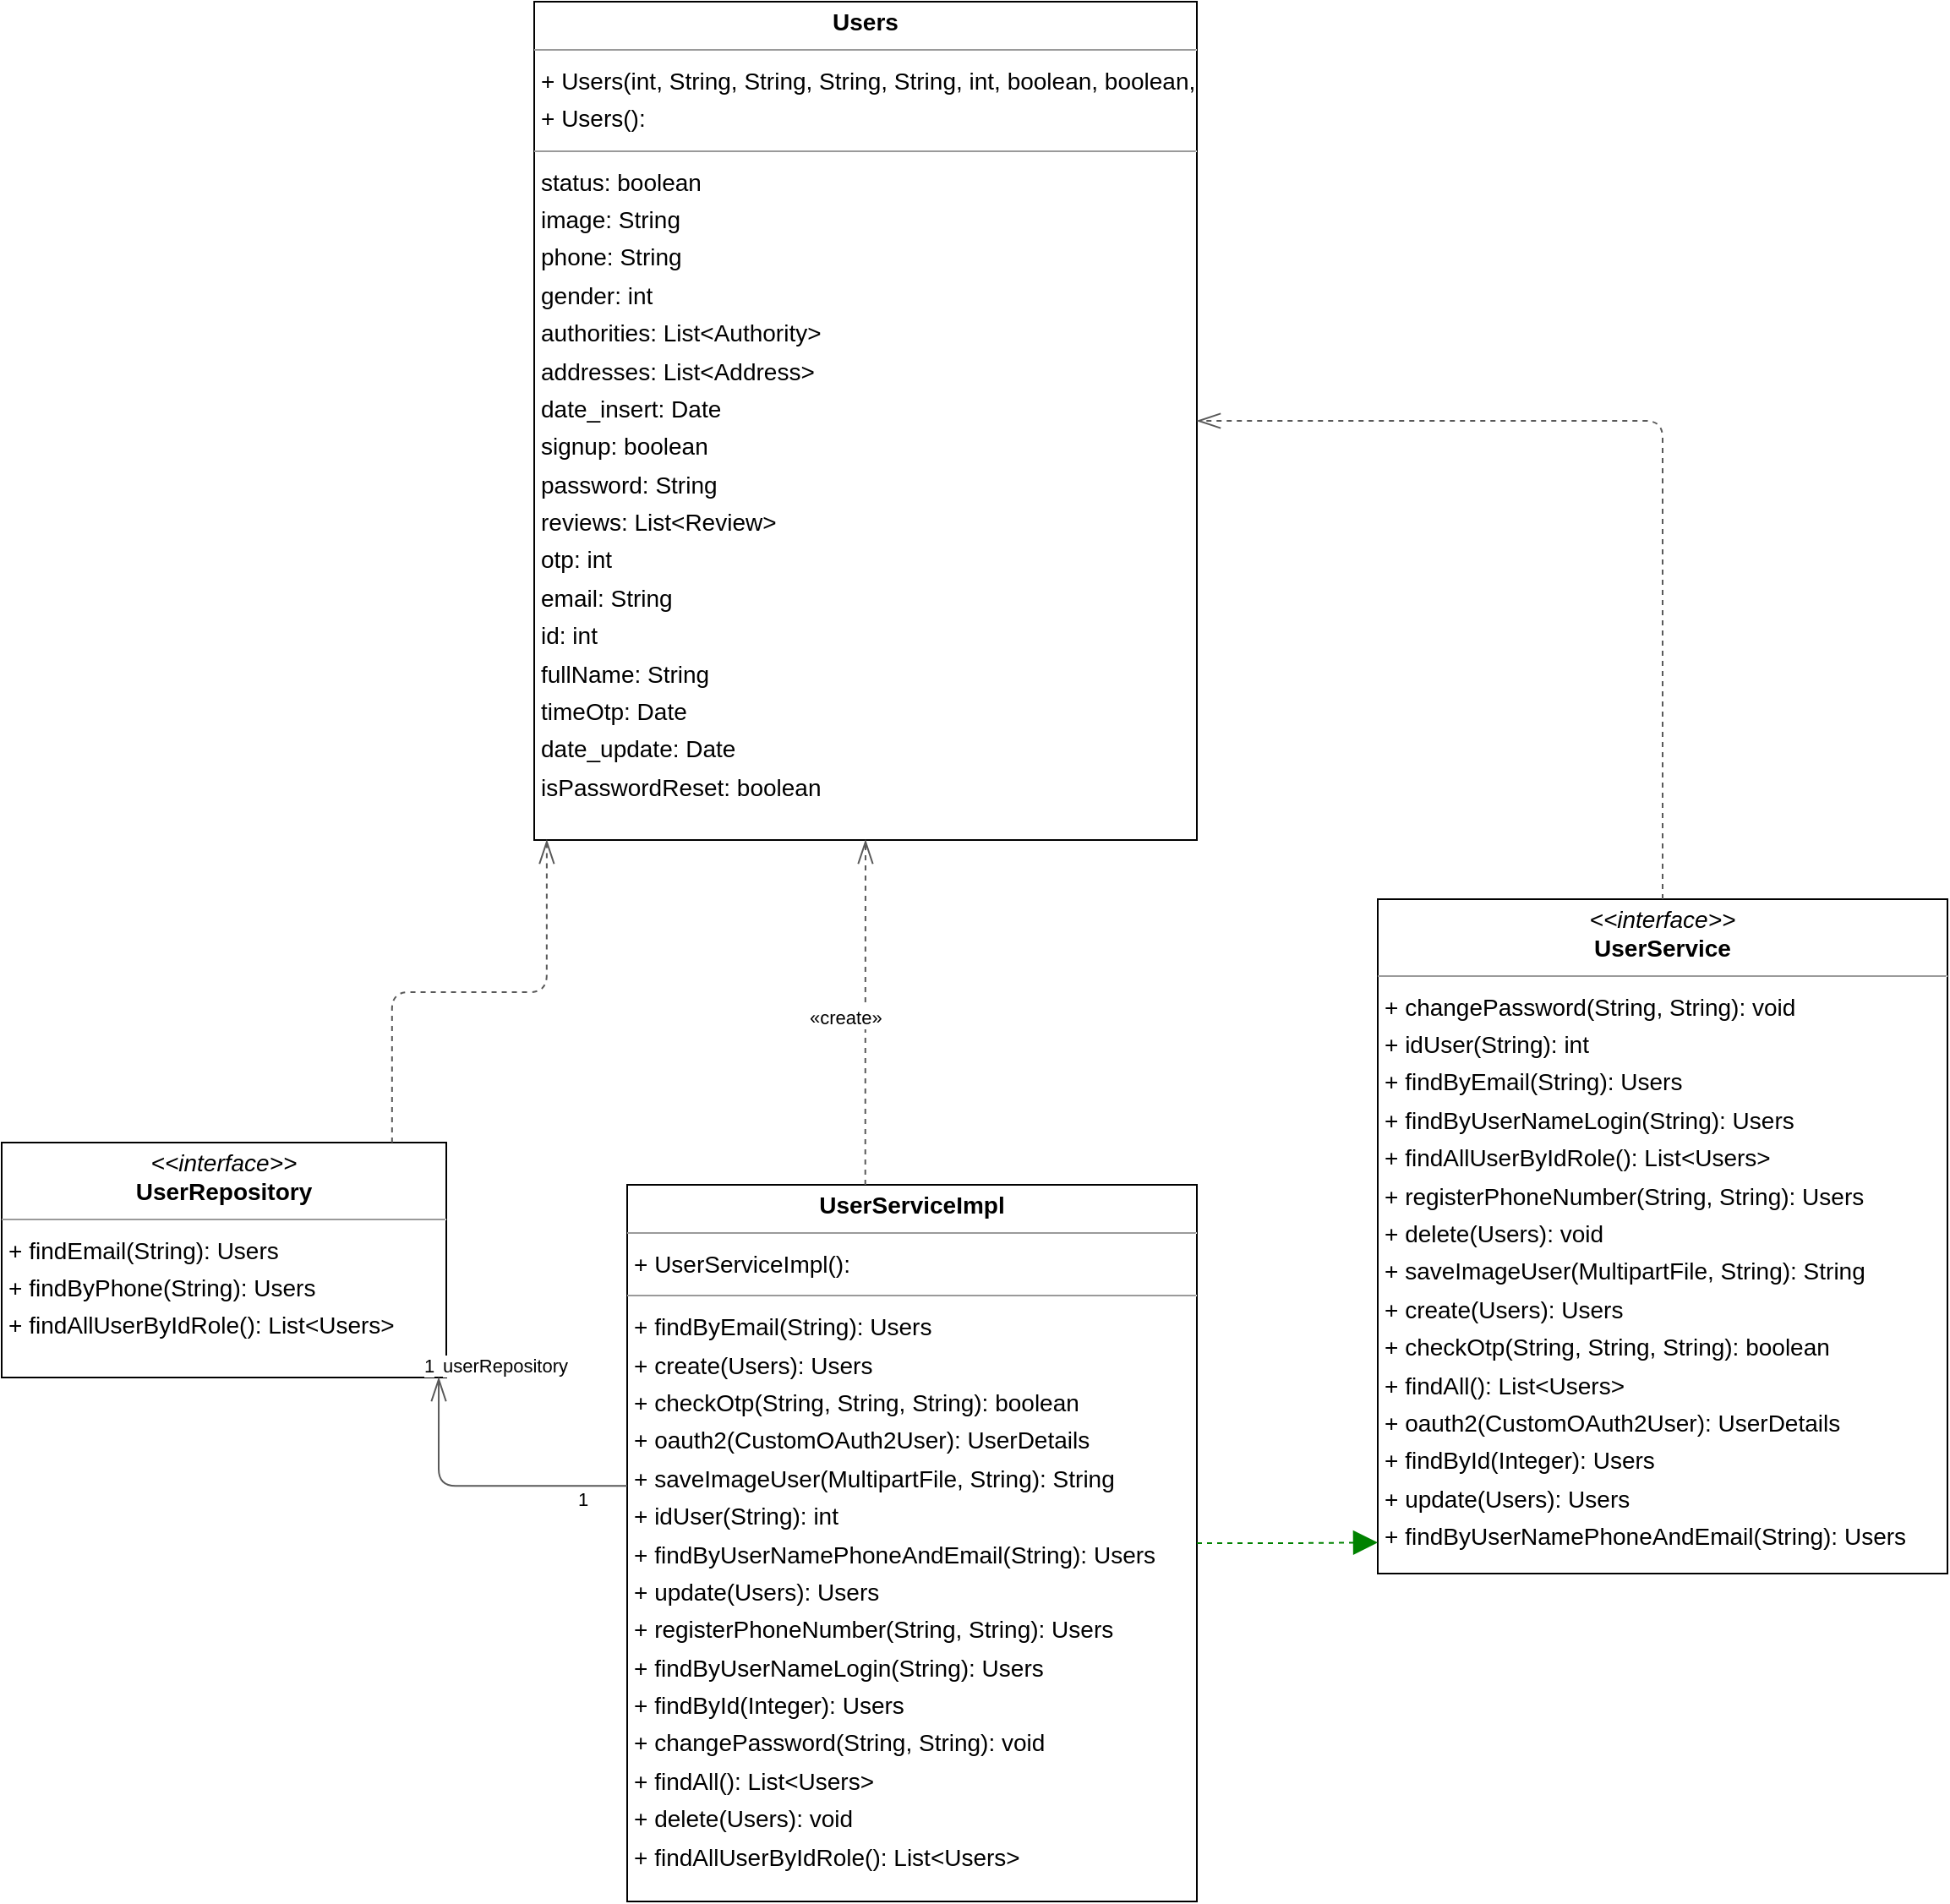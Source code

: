 <mxGraphModel dx="0" dy="0" grid="1" gridSize="10" guides="1" tooltips="1" connect="1" arrows="1" fold="1" page="0" pageScale="1" background="none" math="0" shadow="0">
  <root>
    <mxCell id="0" />
    <mxCell id="1" parent="0" />
    <mxCell id="node0" parent="1" vertex="1" value="&lt;p style=&quot;margin:0px;margin-top:4px;text-align:center;&quot;&gt;&lt;i&gt;&amp;lt;&amp;lt;interface&amp;gt;&amp;gt;&lt;/i&gt;&lt;br/&gt;&lt;b&gt;UserRepository&lt;/b&gt;&lt;/p&gt;&lt;hr size=&quot;1&quot;/&gt;&lt;p style=&quot;margin:0 0 0 4px;line-height:1.6;&quot;&gt;+ findEmail(String): Users&lt;br/&gt;+ findByPhone(String): Users&lt;br/&gt;+ findAllUserByIdRole(): List&amp;lt;Users&amp;gt;&lt;/p&gt;" style="verticalAlign=top;align=left;overflow=fill;fontSize=14;fontFamily=Helvetica;html=1;rounded=0;shadow=0;comic=0;labelBackgroundColor=none;strokeWidth=1;">
      <mxGeometry x="-746" y="760" width="263" height="139" as="geometry" />
    </mxCell>
    <mxCell id="node3" parent="1" vertex="1" value="&lt;p style=&quot;margin:0px;margin-top:4px;text-align:center;&quot;&gt;&lt;i&gt;&amp;lt;&amp;lt;interface&amp;gt;&amp;gt;&lt;/i&gt;&lt;br/&gt;&lt;b&gt;UserService&lt;/b&gt;&lt;/p&gt;&lt;hr size=&quot;1&quot;/&gt;&lt;p style=&quot;margin:0 0 0 4px;line-height:1.6;&quot;&gt;+ changePassword(String, String): void&lt;br/&gt;+ idUser(String): int&lt;br/&gt;+ findByEmail(String): Users&lt;br/&gt;+ findByUserNameLogin(String): Users&lt;br/&gt;+ findAllUserByIdRole(): List&amp;lt;Users&amp;gt;&lt;br/&gt;+ registerPhoneNumber(String, String): Users&lt;br/&gt;+ delete(Users): void&lt;br/&gt;+ saveImageUser(MultipartFile, String): String&lt;br/&gt;+ create(Users): Users&lt;br/&gt;+ checkOtp(String, String, String): boolean&lt;br/&gt;+ findAll(): List&amp;lt;Users&amp;gt;&lt;br/&gt;+ oauth2(CustomOAuth2User): UserDetails&lt;br/&gt;+ findById(Integer): Users&lt;br/&gt;+ update(Users): Users&lt;br/&gt;+ findByUserNamePhoneAndEmail(String): Users&lt;/p&gt;" style="verticalAlign=top;align=left;overflow=fill;fontSize=14;fontFamily=Helvetica;html=1;rounded=0;shadow=0;comic=0;labelBackgroundColor=none;strokeWidth=1;">
      <mxGeometry x="68" y="616" width="337" height="399" as="geometry" />
    </mxCell>
    <mxCell id="node1" parent="1" vertex="1" value="&lt;p style=&quot;margin:0px;margin-top:4px;text-align:center;&quot;&gt;&lt;b&gt;UserServiceImpl&lt;/b&gt;&lt;/p&gt;&lt;hr size=&quot;1&quot;/&gt;&lt;p style=&quot;margin:0 0 0 4px;line-height:1.6;&quot;&gt;+ UserServiceImpl(): &lt;/p&gt;&lt;hr size=&quot;1&quot;/&gt;&lt;p style=&quot;margin:0 0 0 4px;line-height:1.6;&quot;&gt;+ findByEmail(String): Users&lt;br/&gt;+ create(Users): Users&lt;br/&gt;+ checkOtp(String, String, String): boolean&lt;br/&gt;+ oauth2(CustomOAuth2User): UserDetails&lt;br/&gt;+ saveImageUser(MultipartFile, String): String&lt;br/&gt;+ idUser(String): int&lt;br/&gt;+ findByUserNamePhoneAndEmail(String): Users&lt;br/&gt;+ update(Users): Users&lt;br/&gt;+ registerPhoneNumber(String, String): Users&lt;br/&gt;+ findByUserNameLogin(String): Users&lt;br/&gt;+ findById(Integer): Users&lt;br/&gt;+ changePassword(String, String): void&lt;br/&gt;+ findAll(): List&amp;lt;Users&amp;gt;&lt;br/&gt;+ delete(Users): void&lt;br/&gt;+ findAllUserByIdRole(): List&amp;lt;Users&amp;gt;&lt;/p&gt;" style="verticalAlign=top;align=left;overflow=fill;fontSize=14;fontFamily=Helvetica;html=1;rounded=0;shadow=0;comic=0;labelBackgroundColor=none;strokeWidth=1;">
      <mxGeometry x="-376" y="785" width="337" height="424" as="geometry" />
    </mxCell>
    <mxCell id="node2" parent="1" vertex="1" value="&lt;p style=&quot;margin:0px;margin-top:4px;text-align:center;&quot;&gt;&lt;b&gt;Users&lt;/b&gt;&lt;/p&gt;&lt;hr size=&quot;1&quot;/&gt;&lt;p style=&quot;margin:0 0 0 4px;line-height:1.6;&quot;&gt;+ Users(int, String, String, String, String, int, boolean, boolean, boolean, int, Date, Date, Date, String, List&amp;lt;Address&amp;gt;, List&amp;lt;Review&amp;gt;, List&amp;lt;Authority&amp;gt;): &lt;br/&gt;+ Users(): &lt;/p&gt;&lt;hr size=&quot;1&quot;/&gt;&lt;p style=&quot;margin:0 0 0 4px;line-height:1.6;&quot;&gt; status: boolean&lt;br/&gt; image: String&lt;br/&gt; phone: String&lt;br/&gt; gender: int&lt;br/&gt; authorities: List&amp;lt;Authority&amp;gt;&lt;br/&gt; addresses: List&amp;lt;Address&amp;gt;&lt;br/&gt; date_insert: Date&lt;br/&gt; signup: boolean&lt;br/&gt; password: String&lt;br/&gt; reviews: List&amp;lt;Review&amp;gt;&lt;br/&gt; otp: int&lt;br/&gt; email: String&lt;br/&gt; id: int&lt;br/&gt; fullName: String&lt;br/&gt; timeOtp: Date&lt;br/&gt; date_update: Date&lt;br/&gt; isPasswordReset: boolean&lt;/p&gt;" style="verticalAlign=top;align=left;overflow=fill;fontSize=14;fontFamily=Helvetica;html=1;rounded=0;shadow=0;comic=0;labelBackgroundColor=none;strokeWidth=1;">
      <mxGeometry x="-431" y="85" width="392" height="496" as="geometry" />
    </mxCell>
    <mxCell id="edge4" edge="1" value="" parent="1" source="node0" target="node2" style="html=1;rounded=1;edgeStyle=orthogonalEdgeStyle;dashed=1;startArrow=none;endArrow=openThin;endSize=12;strokeColor=#595959;exitX=0.878;exitY=0.000;exitDx=0;exitDy=0;entryX=0.019;entryY=1.000;entryDx=0;entryDy=0;">
      <mxGeometry width="50" height="50" relative="1" as="geometry">
        <Array as="points">
          <mxPoint x="-515" y="671" />
          <mxPoint x="-423" y="671" />
        </Array>
      </mxGeometry>
    </mxCell>
    <mxCell id="edge1" edge="1" value="" parent="1" source="node3" target="node2" style="html=1;rounded=1;edgeStyle=orthogonalEdgeStyle;dashed=1;startArrow=none;endArrow=openThin;endSize=12;strokeColor=#595959;exitX=0.500;exitY=0.000;exitDx=0;exitDy=0;entryX=1.000;entryY=0.500;entryDx=0;entryDy=0;">
      <mxGeometry width="50" height="50" relative="1" as="geometry">
        <Array as="points">
          <mxPoint x="236" y="333" />
        </Array>
      </mxGeometry>
    </mxCell>
    <mxCell id="edge3" edge="1" value="" parent="1" source="node1" target="node0" style="html=1;rounded=1;edgeStyle=orthogonalEdgeStyle;dashed=0;startArrow=diamondThinstartSize=12;endArrow=openThin;endSize=12;strokeColor=#595959;exitX=0.000;exitY=0.420;exitDx=0;exitDy=0;entryX=0.983;entryY=1.000;entryDx=0;entryDy=0;">
      <mxGeometry width="50" height="50" relative="1" as="geometry">
        <Array as="points">
          <mxPoint x="-487" y="963" />
        </Array>
      </mxGeometry>
    </mxCell>
    <mxCell id="label18" parent="edge3" vertex="1" connectable="0" value="1" style="edgeLabel;resizable=0;html=1;align=left;verticalAlign=top;strokeColor=default;">
      <mxGeometry x="-407" y="958" as="geometry" />
    </mxCell>
    <mxCell id="label22" parent="edge3" vertex="1" connectable="0" value="1" style="edgeLabel;resizable=0;html=1;align=left;verticalAlign=top;strokeColor=default;">
      <mxGeometry x="-498" y="879" as="geometry" />
    </mxCell>
    <mxCell id="label23" parent="edge3" vertex="1" connectable="0" value="userRepository" style="edgeLabel;resizable=0;html=1;align=left;verticalAlign=top;strokeColor=default;">
      <mxGeometry x="-487" y="879" as="geometry" />
    </mxCell>
    <mxCell id="edge0" edge="1" value="" parent="1" source="node1" target="node3" style="html=1;rounded=1;edgeStyle=orthogonalEdgeStyle;dashed=1;startArrow=none;endArrow=block;endSize=12;strokeColor=#008200;exitX=1.000;exitY=0.500;exitDx=0;exitDy=0;entryX=0.000;entryY=0.954;entryDx=0;entryDy=0;">
      <mxGeometry width="50" height="50" relative="1" as="geometry">
        <Array as="points" />
      </mxGeometry>
    </mxCell>
    <mxCell id="edge2" edge="1" value="" parent="1" source="node1" target="node2" style="html=1;rounded=1;edgeStyle=orthogonalEdgeStyle;dashed=1;startArrow=none;endArrow=openThin;endSize=12;strokeColor=#595959;exitX=0.418;exitY=0.000;exitDx=0;exitDy=0;entryX=0.500;entryY=1.000;entryDx=0;entryDy=0;">
      <mxGeometry width="50" height="50" relative="1" as="geometry">
        <Array as="points" />
      </mxGeometry>
    </mxCell>
    <mxCell id="label14" parent="edge2" vertex="1" connectable="0" value="«create»" style="edgeLabel;resizable=0;html=1;align=left;verticalAlign=top;strokeColor=default;">
      <mxGeometry x="-270" y="673" as="geometry" />
    </mxCell>
  </root>
</mxGraphModel>
